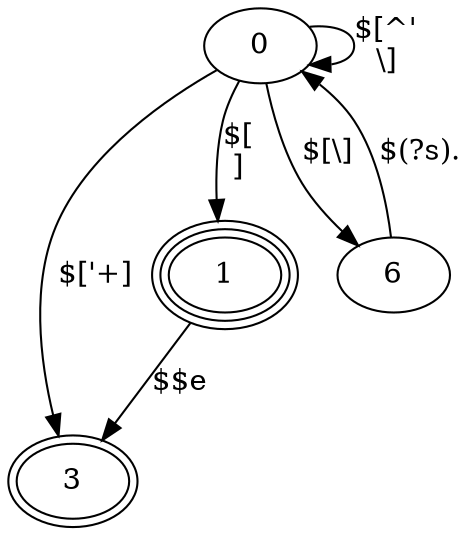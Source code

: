 digraph string_constant_1 {
    3 [peripheries=2]
    1 [peripheries=3]

    0 -> 3 [label="$[\'+]"]
    0 -> 6 [label="$[\\]"]
    6 -> 0 [label="$(?s)."]
    0 -> 0 [label="$[^\'\n\\]"]

    0 -> 1 [label="$[\n]"]
    1 -> 3 [label="$$e"]
}